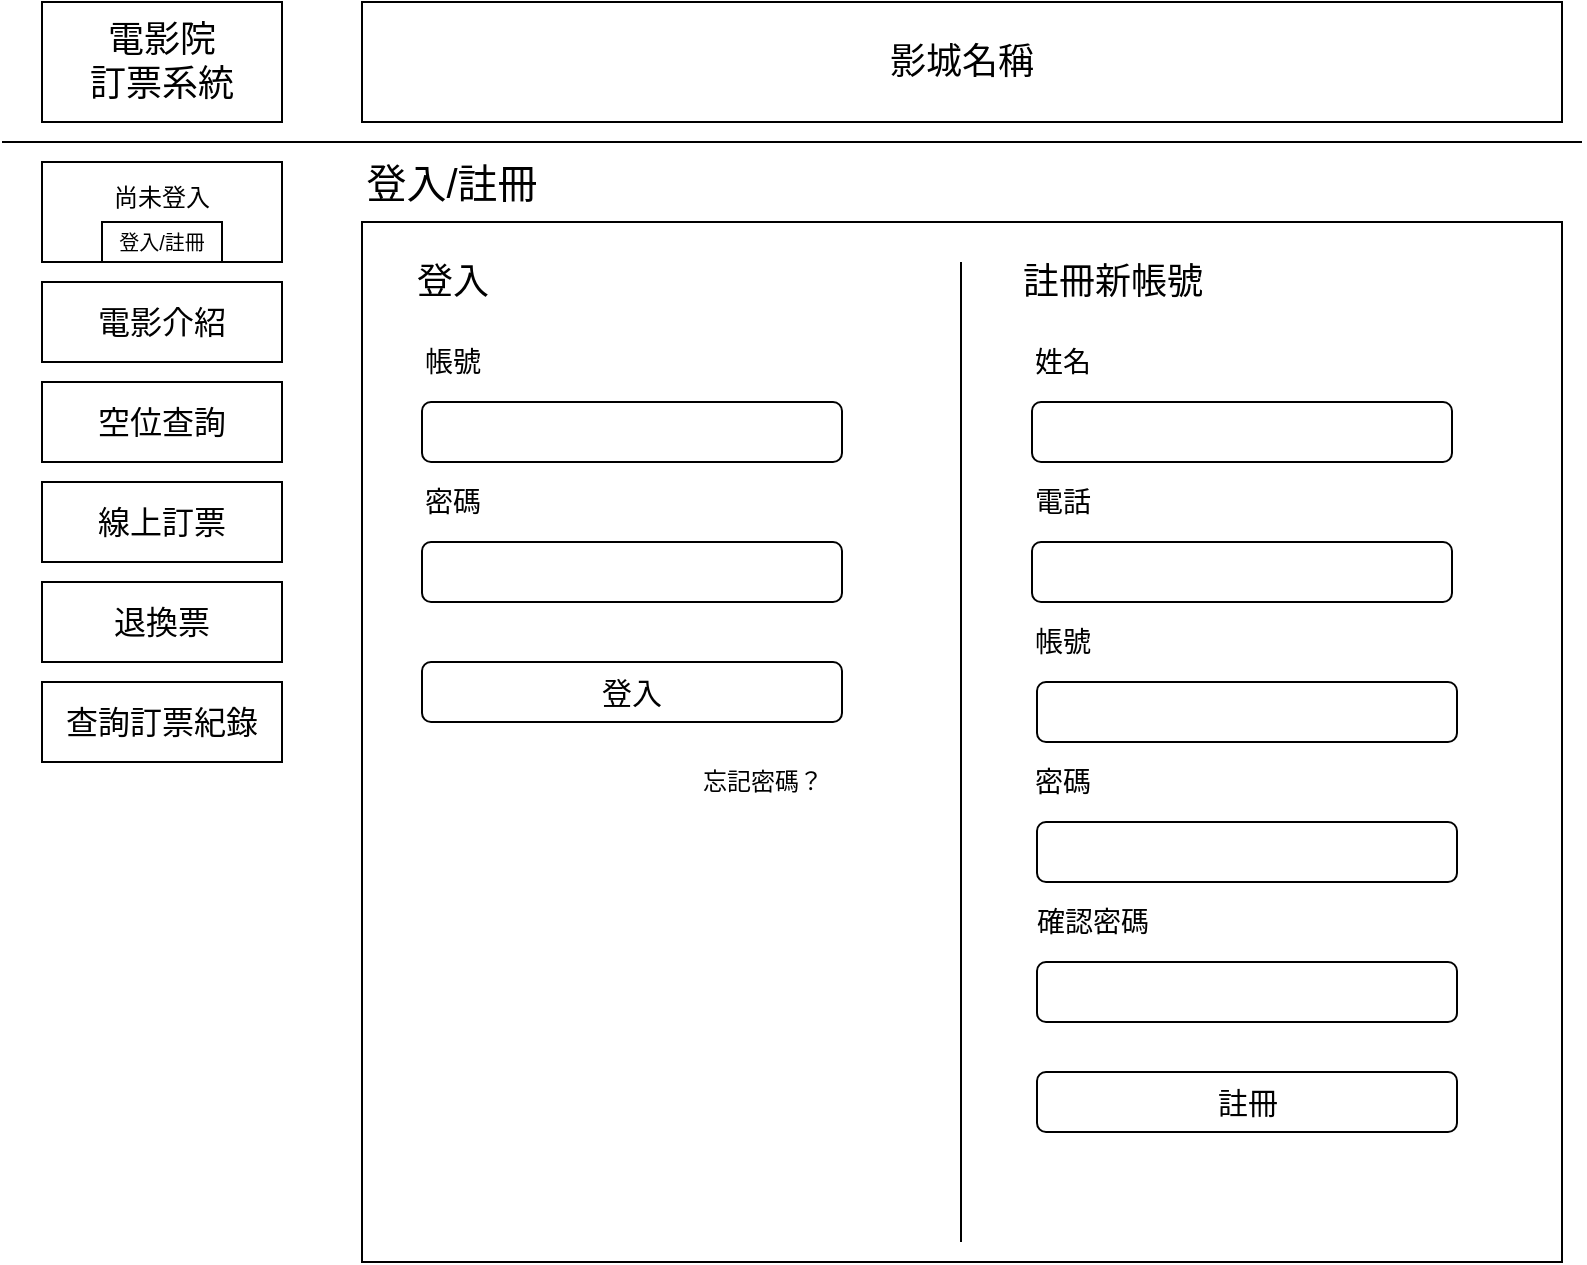 <mxfile version="12.9.13" type="device"><diagram id="V6z0WZDsdBJURzAzEbW3" name="Page-1"><mxGraphModel dx="1024" dy="592" grid="1" gridSize="10" guides="1" tooltips="1" connect="1" arrows="1" fold="1" page="1" pageScale="1" pageWidth="827" pageHeight="1169" math="0" shadow="0"><root><mxCell id="0"/><mxCell id="1" parent="0"/><mxCell id="b8oCVE6nscO5WDQQC25G-1" value="" style="rounded=0;whiteSpace=wrap;html=1;" parent="1" vertex="1"><mxGeometry x="200" y="160" width="600" height="520" as="geometry"/></mxCell><mxCell id="b8oCVE6nscO5WDQQC25G-2" value="&lt;span style=&quot;font-size: 18px&quot;&gt;電影院&lt;br&gt;訂票系統&lt;/span&gt;" style="rounded=0;whiteSpace=wrap;html=1;" parent="1" vertex="1"><mxGeometry x="40" y="50" width="120" height="60" as="geometry"/></mxCell><mxCell id="b8oCVE6nscO5WDQQC25G-3" value="&lt;font style=&quot;font-size: 18px&quot;&gt;影城名稱&lt;/font&gt;" style="rounded=0;whiteSpace=wrap;html=1;" parent="1" vertex="1"><mxGeometry x="200" y="50" width="600" height="60" as="geometry"/></mxCell><mxCell id="b8oCVE6nscO5WDQQC25G-5" value="" style="endArrow=none;html=1;" parent="1" edge="1"><mxGeometry width="50" height="50" relative="1" as="geometry"><mxPoint x="810" y="120" as="sourcePoint"/><mxPoint x="20" y="120" as="targetPoint"/></mxGeometry></mxCell><mxCell id="b8oCVE6nscO5WDQQC25G-6" value="&lt;font style=&quot;font-size: 16px&quot;&gt;電影介紹&lt;/font&gt;" style="rounded=0;whiteSpace=wrap;html=1;" parent="1" vertex="1"><mxGeometry x="40" y="190" width="120" height="40" as="geometry"/></mxCell><mxCell id="b8oCVE6nscO5WDQQC25G-11" value="尚未登入&lt;br&gt;&amp;nbsp;" style="rounded=0;whiteSpace=wrap;html=1;strokeColor=#000000;align=center;" parent="1" vertex="1"><mxGeometry x="40" y="130" width="120" height="50" as="geometry"/></mxCell><mxCell id="b8oCVE6nscO5WDQQC25G-13" value="&lt;font style=&quot;font-size: 20px&quot;&gt;登入/註冊&lt;/font&gt;" style="text;html=1;strokeColor=none;fillColor=none;align=center;verticalAlign=middle;whiteSpace=wrap;rounded=0;" parent="1" vertex="1"><mxGeometry x="200" y="130" width="90" height="20" as="geometry"/></mxCell><mxCell id="b8oCVE6nscO5WDQQC25G-18" value="&lt;font style=&quot;font-size: 16px&quot;&gt;線上訂票&lt;/font&gt;" style="rounded=0;whiteSpace=wrap;html=1;" parent="1" vertex="1"><mxGeometry x="40" y="340" width="120" height="40" as="geometry"/></mxCell><mxCell id="b8oCVE6nscO5WDQQC25G-82" value="&lt;span style=&quot;font-size: 16px&quot;&gt;退換票&lt;/span&gt;" style="rounded=0;whiteSpace=wrap;html=1;" parent="1" vertex="1"><mxGeometry x="40" y="340" width="120" height="40" as="geometry"/></mxCell><mxCell id="b8oCVE6nscO5WDQQC25G-83" value="&lt;font style=&quot;font-size: 16px&quot;&gt;查詢訂票紀錄&lt;/font&gt;" style="rounded=0;whiteSpace=wrap;html=1;" parent="1" vertex="1"><mxGeometry x="40" y="390" width="120" height="40" as="geometry"/></mxCell><mxCell id="b8oCVE6nscO5WDQQC25G-85" value="&lt;font style=&quot;font-size: 16px&quot;&gt;空位查詢&lt;/font&gt;" style="rounded=0;whiteSpace=wrap;html=1;" parent="1" vertex="1"><mxGeometry x="40" y="240" width="120" height="40" as="geometry"/></mxCell><mxCell id="b8oCVE6nscO5WDQQC25G-86" value="&lt;font style=&quot;font-size: 10px&quot;&gt;登入/註冊&lt;/font&gt;" style="rounded=0;whiteSpace=wrap;html=1;strokeColor=#000000;" parent="1" vertex="1"><mxGeometry x="70" y="160" width="60" height="20" as="geometry"/></mxCell><mxCell id="gEj6kzCqYp7mq25FHKuv-1" value="&lt;font style=&quot;font-size: 16px&quot;&gt;線上訂票&lt;/font&gt;" style="rounded=0;whiteSpace=wrap;html=1;" parent="1" vertex="1"><mxGeometry x="40" y="290" width="120" height="40" as="geometry"/></mxCell><mxCell id="0Uk6IYR-tvCRAJfcGSbo-1" value="" style="endArrow=none;html=1;" edge="1" parent="1"><mxGeometry width="50" height="50" relative="1" as="geometry"><mxPoint x="499.5" y="670" as="sourcePoint"/><mxPoint x="499.5" y="180" as="targetPoint"/></mxGeometry></mxCell><mxCell id="0Uk6IYR-tvCRAJfcGSbo-3" value="&lt;font style=&quot;font-size: 18px&quot;&gt;登入&lt;/font&gt;" style="text;html=1;align=center;verticalAlign=middle;resizable=0;points=[];autosize=1;" vertex="1" parent="1"><mxGeometry x="220" y="180" width="50" height="20" as="geometry"/></mxCell><mxCell id="0Uk6IYR-tvCRAJfcGSbo-4" value="&lt;font style=&quot;font-size: 18px&quot;&gt;註冊新帳號&lt;/font&gt;" style="text;html=1;align=center;verticalAlign=middle;resizable=0;points=[];autosize=1;" vertex="1" parent="1"><mxGeometry x="520" y="180" width="110" height="20" as="geometry"/></mxCell><mxCell id="0Uk6IYR-tvCRAJfcGSbo-6" value="" style="rounded=1;whiteSpace=wrap;html=1;" vertex="1" parent="1"><mxGeometry x="230" y="250" width="210" height="30" as="geometry"/></mxCell><mxCell id="0Uk6IYR-tvCRAJfcGSbo-7" value="&lt;font style=&quot;font-size: 14px&quot;&gt;帳號&lt;/font&gt;" style="text;html=1;align=center;verticalAlign=middle;resizable=0;points=[];autosize=1;" vertex="1" parent="1"><mxGeometry x="225" y="220" width="40" height="20" as="geometry"/></mxCell><mxCell id="0Uk6IYR-tvCRAJfcGSbo-8" value="" style="rounded=1;whiteSpace=wrap;html=1;" vertex="1" parent="1"><mxGeometry x="230" y="320" width="210" height="30" as="geometry"/></mxCell><mxCell id="0Uk6IYR-tvCRAJfcGSbo-9" value="&lt;font style=&quot;font-size: 14px&quot;&gt;密碼&lt;/font&gt;" style="text;html=1;align=center;verticalAlign=middle;resizable=0;points=[];autosize=1;" vertex="1" parent="1"><mxGeometry x="225" y="290" width="40" height="20" as="geometry"/></mxCell><mxCell id="0Uk6IYR-tvCRAJfcGSbo-11" value="&lt;font style=&quot;font-size: 15px&quot;&gt;登入&lt;/font&gt;" style="rounded=1;whiteSpace=wrap;html=1;" vertex="1" parent="1"><mxGeometry x="230" y="380" width="210" height="30" as="geometry"/></mxCell><mxCell id="0Uk6IYR-tvCRAJfcGSbo-14" value="忘記密碼？" style="text;html=1;align=center;verticalAlign=middle;resizable=0;points=[];autosize=1;" vertex="1" parent="1"><mxGeometry x="360" y="430" width="80" height="20" as="geometry"/></mxCell><mxCell id="0Uk6IYR-tvCRAJfcGSbo-16" value="" style="rounded=1;whiteSpace=wrap;html=1;" vertex="1" parent="1"><mxGeometry x="535" y="250" width="210" height="30" as="geometry"/></mxCell><mxCell id="0Uk6IYR-tvCRAJfcGSbo-17" value="&lt;font style=&quot;font-size: 14px&quot;&gt;姓名&lt;/font&gt;" style="text;html=1;align=center;verticalAlign=middle;resizable=0;points=[];autosize=1;" vertex="1" parent="1"><mxGeometry x="530" y="220" width="40" height="20" as="geometry"/></mxCell><mxCell id="0Uk6IYR-tvCRAJfcGSbo-18" value="" style="rounded=1;whiteSpace=wrap;html=1;" vertex="1" parent="1"><mxGeometry x="535" y="320" width="210" height="30" as="geometry"/></mxCell><mxCell id="0Uk6IYR-tvCRAJfcGSbo-19" value="&lt;font style=&quot;font-size: 14px&quot;&gt;電話&lt;/font&gt;" style="text;html=1;align=center;verticalAlign=middle;resizable=0;points=[];autosize=1;" vertex="1" parent="1"><mxGeometry x="530" y="290" width="40" height="20" as="geometry"/></mxCell><mxCell id="0Uk6IYR-tvCRAJfcGSbo-20" value="" style="rounded=1;whiteSpace=wrap;html=1;" vertex="1" parent="1"><mxGeometry x="537.5" y="390" width="210" height="30" as="geometry"/></mxCell><mxCell id="0Uk6IYR-tvCRAJfcGSbo-21" value="&lt;font style=&quot;font-size: 14px&quot;&gt;帳號&lt;/font&gt;" style="text;html=1;align=center;verticalAlign=middle;resizable=0;points=[];autosize=1;" vertex="1" parent="1"><mxGeometry x="530" y="360" width="40" height="20" as="geometry"/></mxCell><mxCell id="0Uk6IYR-tvCRAJfcGSbo-23" value="" style="rounded=1;whiteSpace=wrap;html=1;" vertex="1" parent="1"><mxGeometry x="537.5" y="460" width="210" height="30" as="geometry"/></mxCell><mxCell id="0Uk6IYR-tvCRAJfcGSbo-24" value="&lt;font style=&quot;font-size: 14px&quot;&gt;密碼&lt;/font&gt;" style="text;html=1;align=center;verticalAlign=middle;resizable=0;points=[];autosize=1;" vertex="1" parent="1"><mxGeometry x="530" y="430" width="40" height="20" as="geometry"/></mxCell><mxCell id="0Uk6IYR-tvCRAJfcGSbo-25" value="" style="rounded=1;whiteSpace=wrap;html=1;" vertex="1" parent="1"><mxGeometry x="537.5" y="530" width="210" height="30" as="geometry"/></mxCell><mxCell id="0Uk6IYR-tvCRAJfcGSbo-26" value="&lt;font style=&quot;font-size: 14px&quot;&gt;確認密碼&lt;/font&gt;" style="text;html=1;align=center;verticalAlign=middle;resizable=0;points=[];autosize=1;" vertex="1" parent="1"><mxGeometry x="530" y="500" width="70" height="20" as="geometry"/></mxCell><mxCell id="0Uk6IYR-tvCRAJfcGSbo-27" value="&lt;span style=&quot;font-size: 15px&quot;&gt;註冊&lt;/span&gt;" style="rounded=1;whiteSpace=wrap;html=1;" vertex="1" parent="1"><mxGeometry x="537.5" y="585" width="210" height="30" as="geometry"/></mxCell></root></mxGraphModel></diagram></mxfile>